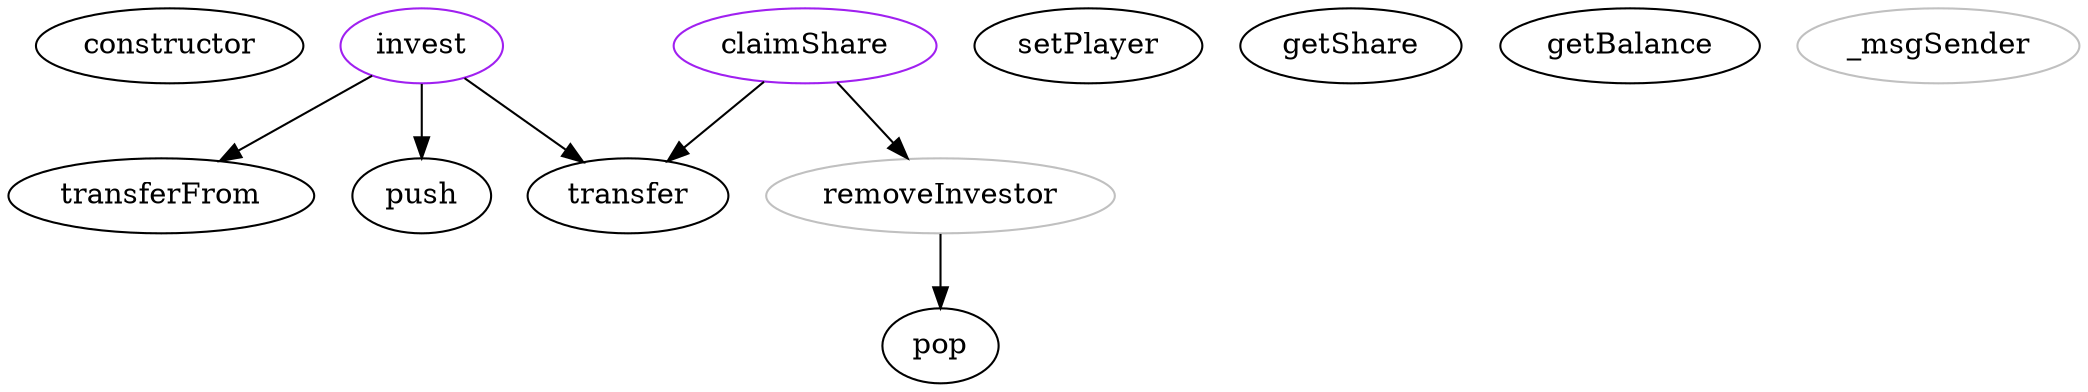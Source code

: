 strict digraph {
  constructor
  invest [color=purple]
  transferFrom
  transfer
  push
  setPlayer
  getShare
  getBalance
  claimShare [color=purple]
  removeInvestor [color=gray]
  pop
  _msgSender [color=gray]
  invest -> transferFrom
  invest -> transfer
  invest -> push
  claimShare -> transfer
  claimShare -> removeInvestor
  removeInvestor -> pop
}

